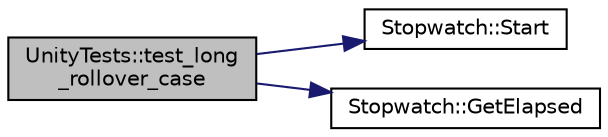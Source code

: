 digraph "UnityTests::test_long_rollover_case"
{
  edge [fontname="Helvetica",fontsize="10",labelfontname="Helvetica",labelfontsize="10"];
  node [fontname="Helvetica",fontsize="10",shape=record];
  rankdir="LR";
  Node1 [label="UnityTests::test_long\l_rollover_case",height=0.2,width=0.4,color="black", fillcolor="grey75", style="filled" fontcolor="black"];
  Node1 -> Node2 [color="midnightblue",fontsize="10",style="solid",fontname="Helvetica"];
  Node2 [label="Stopwatch::Start",height=0.2,width=0.4,color="black", fillcolor="white", style="filled",URL="$classStopwatch.html#a63bb2ac4b01812050ff443f5379a7868",tooltip="Start timing."];
  Node1 -> Node3 [color="midnightblue",fontsize="10",style="solid",fontname="Helvetica"];
  Node3 [label="Stopwatch::GetElapsed",height=0.2,width=0.4,color="black", fillcolor="white", style="filled",URL="$classStopwatch.html#a5ba74808ebc42b599504d6761fcceaa7",tooltip="Get current stopwatch time (when started)."];
}
